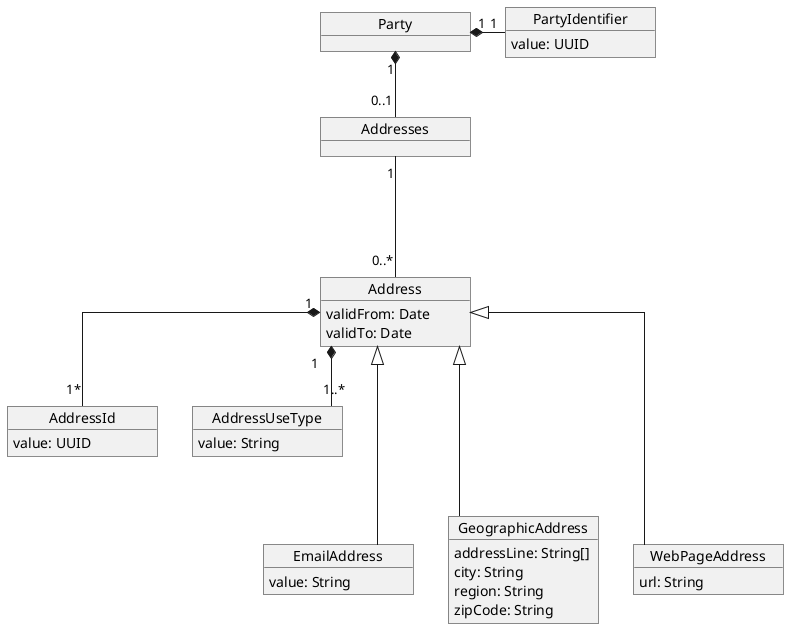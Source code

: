 @startuml
skinparam MinClassWidth 150
skinparam linetype ortho

object Party
object PartyIdentifier {
  value: UUID
}
object Addresses
object Address {
  validFrom: Date
  validTo: Date
}
object AddressId {
  value: UUID
}
object AddressUseType {
  value: String
}
object EmailAddress {
  value: String
}
object GeographicAddress {
  addressLine: String[]
  city: String
  region: String
  zipCode: String
}
object WebPageAddress {
  url: String
}

Party "1" *- "1" PartyIdentifier
Party "1" *-- "0..1" Addresses
Addresses "1" --- "0..*" Address
Address "1" *-- "1..*" AddressUseType
Address "1" *-- "1*" AddressId

EmailAddress --up-|> Address
GeographicAddress --up-|> Address
WebPageAddress --up-|> Address
@enduml